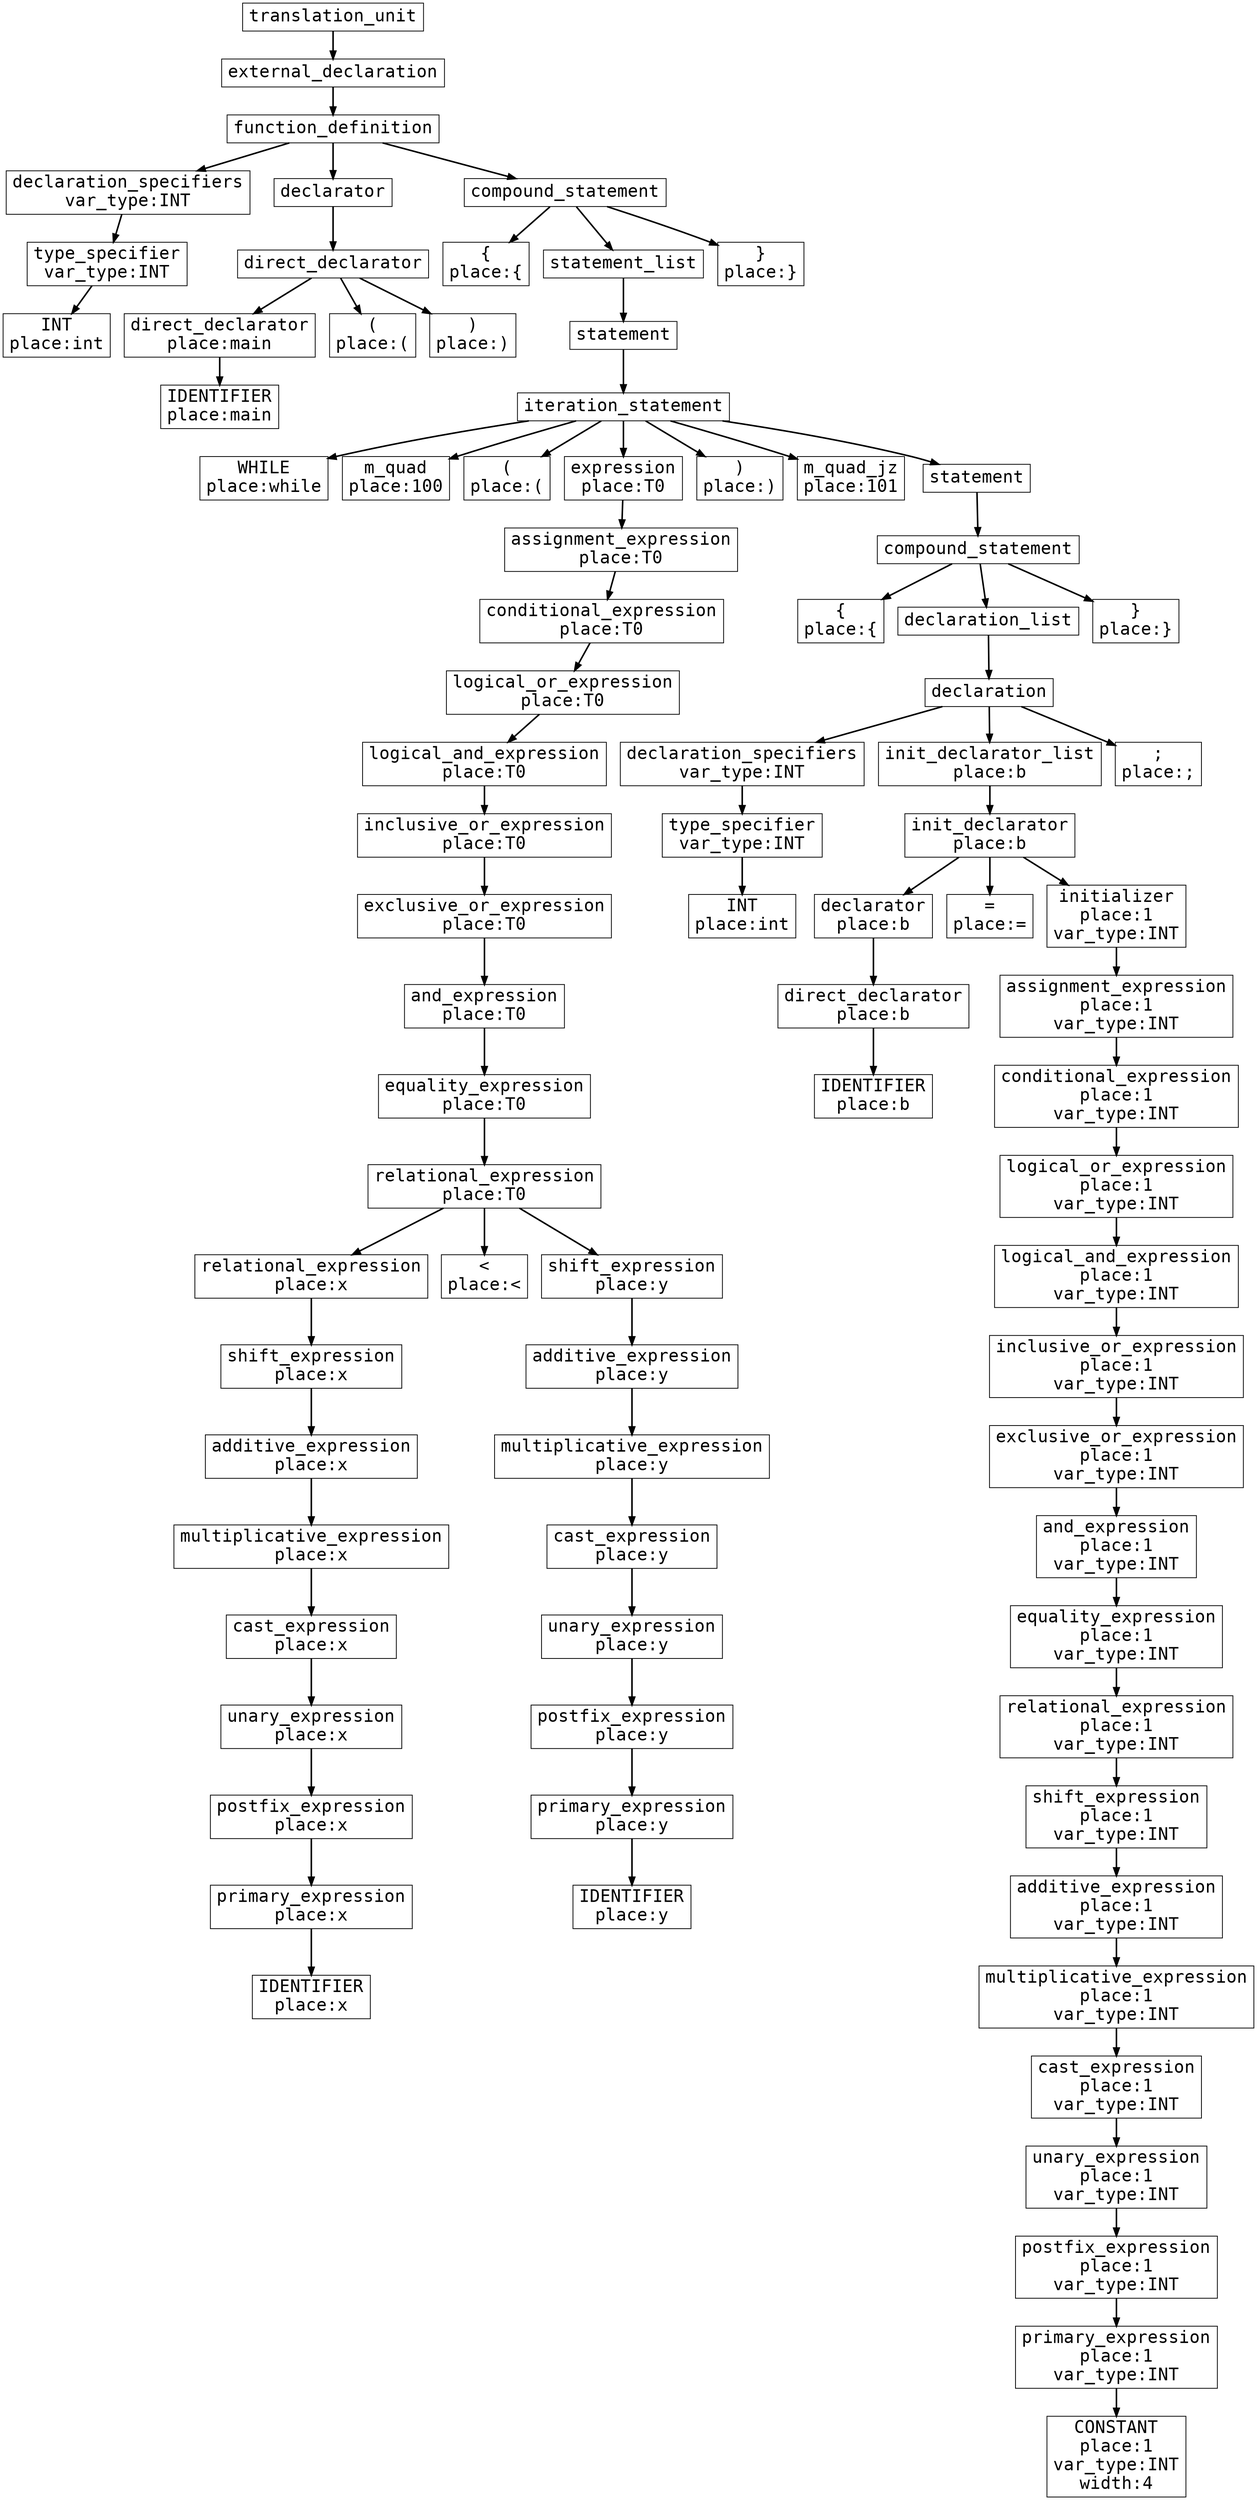 digraph btree{
size = " 50, 50"; 
fontsize = 10; 
node [shape=box, fontsize=22, fontname=Consolas];
edge [style=bold]
212609568[label="translation_unit\n"];
212609568->212609840;
212609840[label="external_declaration\n"];
212609840->212607936;
212607936[label="function_definition\n"];
212607936->136070464;
136070464[label="declaration_specifiers\nvar_type:INT\n"];
136070464->136070192;
136070192[label="type_specifier\nvar_type:INT\n"];
136070192->135972512;
135972512[label="INT\nplace:int\n"];
212607936->136074816;
136074816[label="declarator\n"];
136074816->136071552;
136071552[label="direct_declarator\n"];
136071552->136069648;
136069648[label="direct_declarator\nplace:main\n"];
136069648->135972784;
135972784[label="IDENTIFIER\nplace:main\n"];
136071552->136073456;
136073456[label="(\nplace:(\n"];
136071552->136075632;
136075632[label=")\nplace:)\n"];
212607936->212609024;
212609024[label="compound_statement\n"];
212609024->136072096;
136072096[label="{\nplace:{\n"];
212609024->212612016;
212612016[label="statement_list\n"];
212612016->212611744;
212611744[label="statement\n"];
212611744->212612560;
212612560[label="iteration_statement\n"];
212612560->136076176;
136076176[label="WHILE\nplace:while\n"];
212612560->136073728;
136073728[label="m_quad\nplace:100\n"];
212612560->136071824;
136071824[label="(\nplace:(\n"];
212612560->136883488;
136883488[label="expression\nplace:T0\n"];
136883488->136878592;
136878592[label="assignment_expression\nplace:T0\n"];
136878592->136885120;
136885120[label="conditional_expression\nplace:T0\n"];
136885120->136881040;
136881040[label="logical_or_expression\nplace:T0\n"];
136881040->136883216;
136883216[label="logical_and_expression\nplace:T0\n"];
136883216->136877504;
136877504[label="inclusive_or_expression\nplace:T0\n"];
136877504->136882944;
136882944[label="exclusive_or_expression\nplace:T0\n"];
136882944->136882400;
136882400[label="and_expression\nplace:T0\n"];
136882400->136879952;
136879952[label="equality_expression\nplace:T0\n"];
136879952->136878048;
136878048[label="relational_expression\nplace:T0\n"];
136878048->136880768;
136880768[label="relational_expression\nplace:x\n"];
136880768->136884032;
136884032[label="shift_expression\nplace:x\n"];
136884032->136882128;
136882128[label="additive_expression\nplace:x\n"];
136882128->136073184;
136073184[label="multiplicative_expression\nplace:x\n"];
136073184->136072912;
136072912[label="cast_expression\nplace:x\n"];
136072912->136072640;
136072640[label="unary_expression\nplace:x\n"];
136072640->136072368;
136072368[label="postfix_expression\nplace:x\n"];
136072368->136070736;
136070736[label="primary_expression\nplace:x\n"];
136070736->136075360;
136075360[label="IDENTIFIER\nplace:x\n"];
136878048->136068560;
136068560[label="<\nplace:<\n"];
136878048->136881584;
136881584[label="shift_expression\nplace:y\n"];
136881584->136880496;
136880496[label="additive_expression\nplace:y\n"];
136880496->136884304;
136884304[label="multiplicative_expression\nplace:y\n"];
136884304->136878320;
136878320[label="cast_expression\nplace:y\n"];
136878320->136881312;
136881312[label="unary_expression\nplace:y\n"];
136881312->136882672;
136882672[label="postfix_expression\nplace:y\n"];
136882672->136877776;
136877776[label="primary_expression\nplace:y\n"];
136877776->136074000;
136074000[label="IDENTIFIER\nplace:y\n"];
212612560->136075904;
136075904[label=")\nplace:)\n"];
212612560->136884848;
136884848[label="m_quad_jz\nplace:101\n"];
212612560->212607392;
212607392[label="statement\n"];
212607392->212610112;
212610112[label="compound_statement\n"];
212610112->136074272;
136074272[label="{\nplace:{\n"];
212610112->212608752;
212608752[label="declaration_list\n"];
212608752->212614736;
212614736[label="declaration\n"];
212614736->136883760;
136883760[label="declaration_specifiers\nvar_type:INT\n"];
136883760->136878864;
136878864[label="type_specifier\nvar_type:INT\n"];
136878864->136071280;
136071280[label="INT\nplace:int\n"];
212614736->212613376;
212613376[label="init_declarator_list\nplace:b\n"];
212613376->212611472;
212611472[label="init_declarator\nplace:b\n"];
212611472->136881856;
136881856[label="declarator\nplace:b\n"];
136881856->136879136;
136879136[label="direct_declarator\nplace:b\n"];
136879136->136069920;
136069920[label="IDENTIFIER\nplace:b\n"];
212611472->136075088;
136075088[label="=\nplace:=\n"];
212611472->212611200;
212611200[label="initializer\nplace:1\nvar_type:INT\n"];
212611200->212608480;
212608480[label="assignment_expression\nplace:1\nvar_type:INT\n"];
212608480->212614464;
212614464[label="conditional_expression\nplace:1\nvar_type:INT\n"];
212614464->212614192;
212614192[label="logical_or_expression\nplace:1\nvar_type:INT\n"];
212614192->212612832;
212612832[label="logical_and_expression\nplace:1\nvar_type:INT\n"];
212612832->212612288;
212612288[label="inclusive_or_expression\nplace:1\nvar_type:INT\n"];
212612288->212613920;
212613920[label="exclusive_or_expression\nplace:1\nvar_type:INT\n"];
212613920->212610928;
212610928[label="and_expression\nplace:1\nvar_type:INT\n"];
212610928->212607664;
212607664[label="equality_expression\nplace:1\nvar_type:INT\n"];
212607664->212613648;
212613648[label="relational_expression\nplace:1\nvar_type:INT\n"];
212613648->212610656;
212610656[label="shift_expression\nplace:1\nvar_type:INT\n"];
212610656->212607120;
212607120[label="additive_expression\nplace:1\nvar_type:INT\n"];
212607120->212609296;
212609296[label="multiplicative_expression\nplace:1\nvar_type:INT\n"];
212609296->136880224;
136880224[label="cast_expression\nplace:1\nvar_type:INT\n"];
136880224->136879680;
136879680[label="unary_expression\nplace:1\nvar_type:INT\n"];
136879680->136879408;
136879408[label="postfix_expression\nplace:1\nvar_type:INT\n"];
136879408->136884576;
136884576[label="primary_expression\nplace:1\nvar_type:INT\n"];
136884576->136069376;
136069376[label="CONSTANT\nplace:1\nvar_type:INT\nwidth:4"];
212614736->136068832;
136068832[label=";\nplace:;\n"];
212610112->136074544;
136074544[label="}\nplace:}\n"];
212609024->136069104;
136069104[label="}\nplace:}\n"];
}

